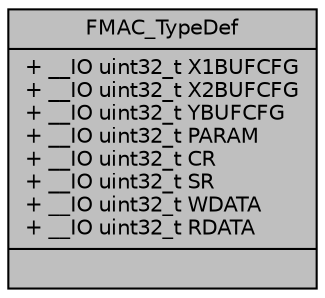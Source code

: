 digraph "FMAC_TypeDef"
{
 // LATEX_PDF_SIZE
  edge [fontname="Helvetica",fontsize="10",labelfontname="Helvetica",labelfontsize="10"];
  node [fontname="Helvetica",fontsize="10",shape=record];
  Node1 [label="{FMAC_TypeDef\n|+ __IO uint32_t X1BUFCFG\l+ __IO uint32_t X2BUFCFG\l+ __IO uint32_t YBUFCFG\l+ __IO uint32_t PARAM\l+ __IO uint32_t CR\l+ __IO uint32_t SR\l+ __IO uint32_t WDATA\l+ __IO uint32_t RDATA\l|}",height=0.2,width=0.4,color="black", fillcolor="grey75", style="filled", fontcolor="black",tooltip="FMAC."];
}
